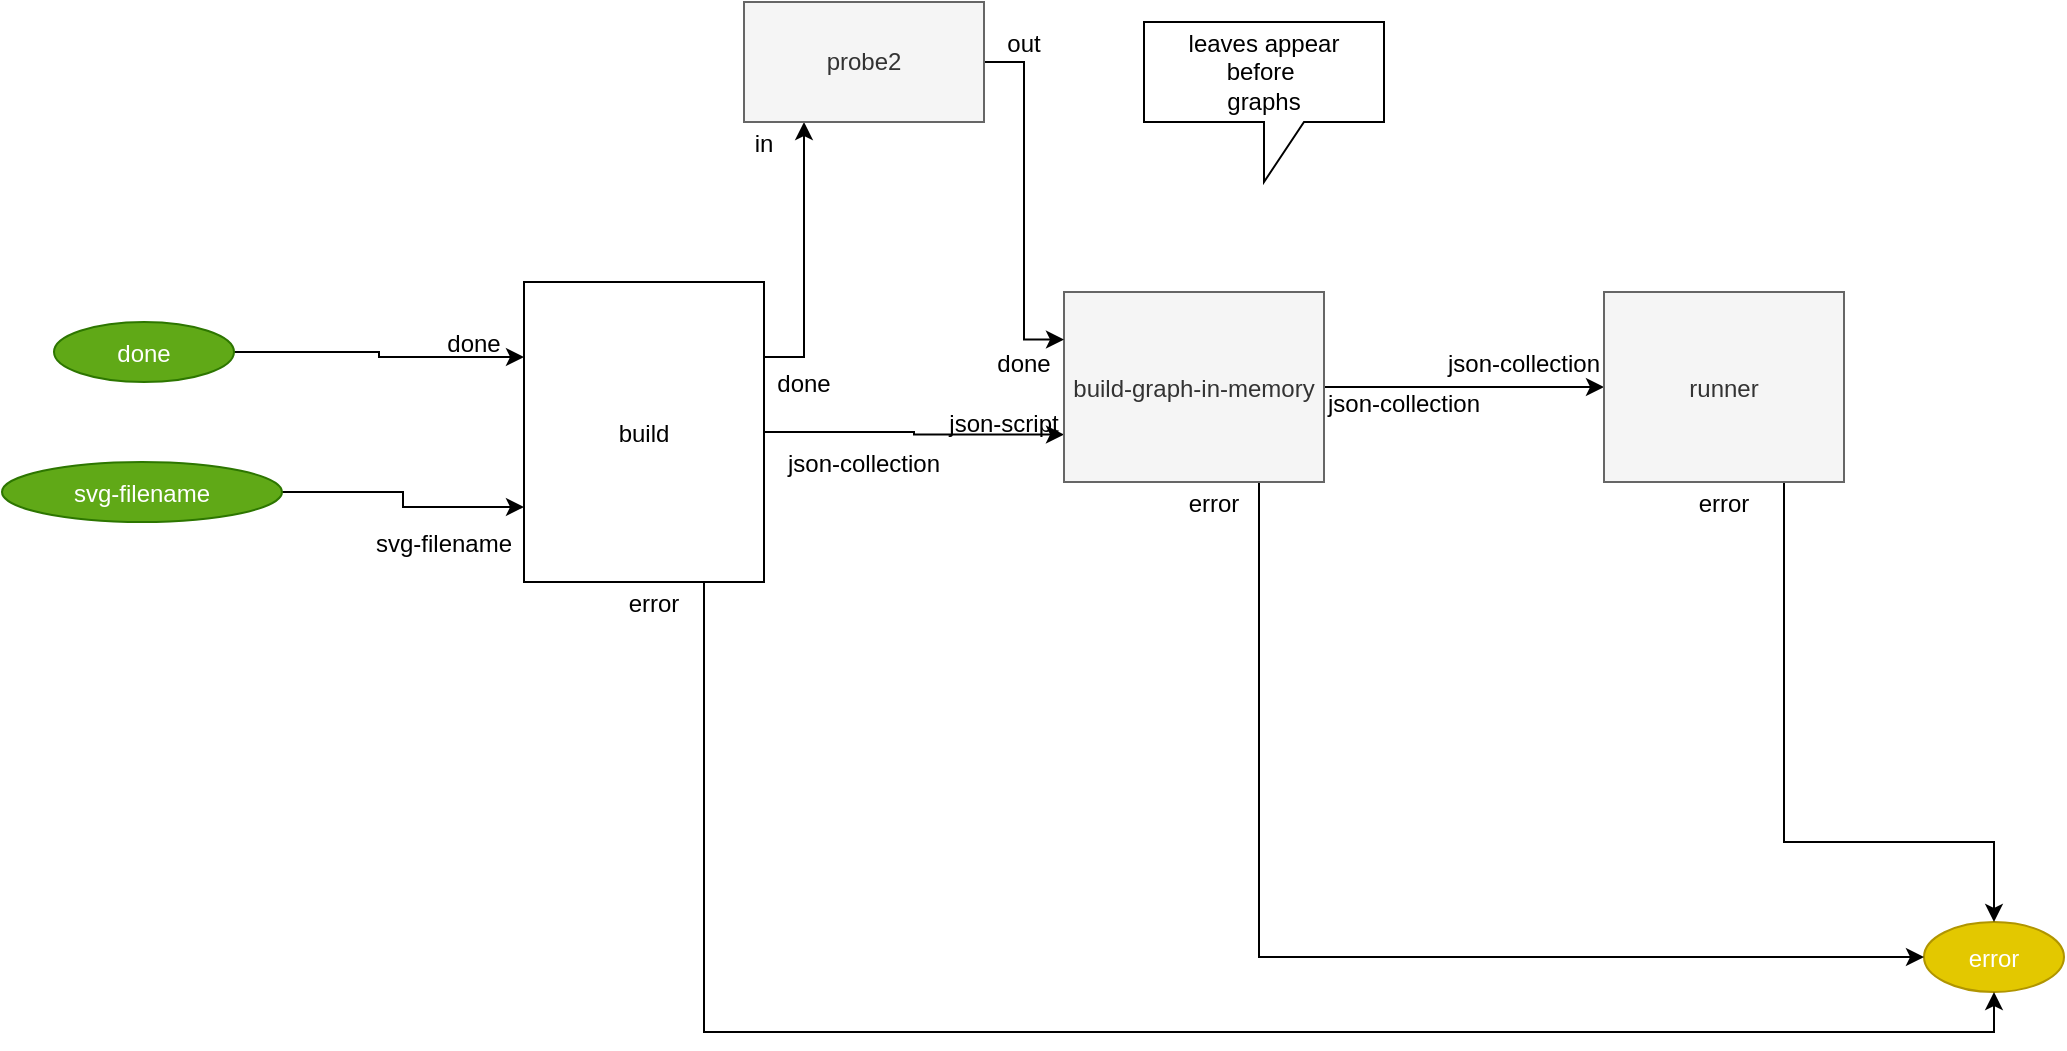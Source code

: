 <mxfile version="12.4.2" type="device" pages="6"><diagram id="oTpoj0ZA3vVCdiUI8W-d" name="0. build-load-and-run"><mxGraphModel dx="2206" dy="1601" grid="1" gridSize="10" guides="1" tooltips="1" connect="1" arrows="1" fold="1" page="1" pageScale="1" pageWidth="1100" pageHeight="850" math="0" shadow="0"><root><mxCell id="eNqYF_zLAk8vtPIE1v3w-0"/><mxCell id="eNqYF_zLAk8vtPIE1v3w-1" parent="eNqYF_zLAk8vtPIE1v3w-0"/><mxCell id="VFOVgfngWdEHEMPlZVRT-2" value="" style="edgeStyle=orthogonalEdgeStyle;rounded=0;orthogonalLoop=1;jettySize=auto;exitX=1;exitY=0.5;exitDx=0;exitDy=0;entryX=0;entryY=0.75;entryDx=0;entryDy=0;" parent="eNqYF_zLAk8vtPIE1v3w-1" source="n7ohq72Cuq0VcpPlJ5Xz-2" target="n7ohq72Cuq0VcpPlJ5Xz-31" edge="1"><mxGeometry relative="1" as="geometry"/></mxCell><mxCell id="n7ohq72Cuq0VcpPlJ5Xz-2" value="svg-filename" style="ellipse;fillColor=#60a917;strokeColor=#2D7600;fontColor=#ffffff;" parent="eNqYF_zLAk8vtPIE1v3w-1" vertex="1"><mxGeometry x="-1051" y="-570" width="140" height="30" as="geometry"/></mxCell><mxCell id="n7ohq72Cuq0VcpPlJ5Xz-3" value="error" style="ellipse;fillColor=#e3c800;strokeColor=#B09500;fontColor=#ffffff;" parent="eNqYF_zLAk8vtPIE1v3w-1" vertex="1"><mxGeometry x="-90" y="-340" width="70" height="35" as="geometry"/></mxCell><mxCell id="VFOVgfngWdEHEMPlZVRT-0" value="" style="edgeStyle=orthogonalEdgeStyle;rounded=0;orthogonalLoop=1;jettySize=auto;exitX=1;exitY=0.5;exitDx=0;exitDy=0;entryX=0;entryY=0.25;entryDx=0;entryDy=0;" parent="eNqYF_zLAk8vtPIE1v3w-1" source="n7ohq72Cuq0VcpPlJ5Xz-25" target="n7ohq72Cuq0VcpPlJ5Xz-31" edge="1"><mxGeometry relative="1" as="geometry"/></mxCell><mxCell id="n7ohq72Cuq0VcpPlJ5Xz-25" value="done" style="ellipse;fillColor=#60a917;strokeColor=#2D7600;fontColor=#ffffff;" parent="eNqYF_zLAk8vtPIE1v3w-1" vertex="1"><mxGeometry x="-1025" y="-640" width="90" height="30" as="geometry"/></mxCell><mxCell id="VFOVgfngWdEHEMPlZVRT-4" value="" style="edgeStyle=orthogonalEdgeStyle;rounded=0;orthogonalLoop=1;jettySize=auto;exitX=0.75;exitY=1;exitDx=0;exitDy=0;entryX=0.5;entryY=1;entryDx=0;entryDy=0;" parent="eNqYF_zLAk8vtPIE1v3w-1" source="n7ohq72Cuq0VcpPlJ5Xz-31" target="n7ohq72Cuq0VcpPlJ5Xz-3" edge="1"><mxGeometry relative="1" as="geometry"/></mxCell><mxCell id="VFOVgfngWdEHEMPlZVRT-15" value="" style="edgeStyle=orthogonalEdgeStyle;rounded=0;orthogonalLoop=1;jettySize=auto;exitX=1;exitY=0.5;exitDx=0;exitDy=0;entryX=0;entryY=0.75;entryDx=0;entryDy=0;" parent="eNqYF_zLAk8vtPIE1v3w-1" source="n7ohq72Cuq0VcpPlJ5Xz-31" target="n7ohq72Cuq0VcpPlJ5Xz-40" edge="1"><mxGeometry relative="1" as="geometry"/></mxCell><mxCell id="7nqWQNZxgJQfXZdnpPTR-2" style="edgeStyle=orthogonalEdgeStyle;rounded=0;orthogonalLoop=1;jettySize=auto;html=1;exitX=1;exitY=0.25;exitDx=0;exitDy=0;entryX=0.25;entryY=1;entryDx=0;entryDy=0;" parent="eNqYF_zLAk8vtPIE1v3w-1" source="n7ohq72Cuq0VcpPlJ5Xz-31" target="7nqWQNZxgJQfXZdnpPTR-0" edge="1"><mxGeometry relative="1" as="geometry"/></mxCell><mxCell id="n7ohq72Cuq0VcpPlJ5Xz-31" value="build" style="rounded=0;" parent="eNqYF_zLAk8vtPIE1v3w-1" vertex="1"><mxGeometry x="-790" y="-660" width="120" height="150" as="geometry"/></mxCell><mxCell id="VFOVgfngWdEHEMPlZVRT-7" value="" style="edgeStyle=orthogonalEdgeStyle;rounded=0;orthogonalLoop=1;jettySize=auto;exitX=0.75;exitY=1;exitDx=0;exitDy=0;entryX=0;entryY=0.5;entryDx=0;entryDy=0;" parent="eNqYF_zLAk8vtPIE1v3w-1" source="n7ohq72Cuq0VcpPlJ5Xz-40" target="n7ohq72Cuq0VcpPlJ5Xz-3" edge="1"><mxGeometry relative="1" as="geometry"/></mxCell><mxCell id="VFOVgfngWdEHEMPlZVRT-12" value="" style="edgeStyle=orthogonalEdgeStyle;rounded=0;orthogonalLoop=1;jettySize=auto;exitX=1;exitY=0.5;exitDx=0;exitDy=0;entryX=0;entryY=0.5;entryDx=0;entryDy=0;" parent="eNqYF_zLAk8vtPIE1v3w-1" source="n7ohq72Cuq0VcpPlJ5Xz-40" target="n7ohq72Cuq0VcpPlJ5Xz-41" edge="1"><mxGeometry relative="1" as="geometry"/></mxCell><mxCell id="n7ohq72Cuq0VcpPlJ5Xz-40" value="build-graph-in-memory" style="rounded=0;fillColor=#f5f5f5;strokeColor=#666666;fontColor=#333333;" parent="eNqYF_zLAk8vtPIE1v3w-1" vertex="1"><mxGeometry x="-520" y="-655" width="130" height="95" as="geometry"/></mxCell><mxCell id="VFOVgfngWdEHEMPlZVRT-9" value="" style="edgeStyle=orthogonalEdgeStyle;rounded=0;orthogonalLoop=1;jettySize=auto;exitX=0.75;exitY=1;exitDx=0;exitDy=0;entryX=0.5;entryY=0;entryDx=0;entryDy=0;" parent="eNqYF_zLAk8vtPIE1v3w-1" source="n7ohq72Cuq0VcpPlJ5Xz-41" target="n7ohq72Cuq0VcpPlJ5Xz-3" edge="1"><mxGeometry relative="1" as="geometry"><Array as="points"><mxPoint x="-160" y="-380"/><mxPoint x="-55" y="-380"/></Array></mxGeometry></mxCell><mxCell id="n7ohq72Cuq0VcpPlJ5Xz-41" value="runner" style="rounded=0;fillColor=#f5f5f5;strokeColor=#666666;fontColor=#333333;" parent="eNqYF_zLAk8vtPIE1v3w-1" vertex="1"><mxGeometry x="-250" y="-655" width="120" height="95" as="geometry"/></mxCell><mxCell id="VFOVgfngWdEHEMPlZVRT-1" value="done" style="text;strokeColor=none;fillColor=none;align=center;verticalAlign=middle;rounded=0;" parent="eNqYF_zLAk8vtPIE1v3w-1" vertex="1"><mxGeometry x="-840" y="-640" width="50" height="20" as="geometry"/></mxCell><mxCell id="VFOVgfngWdEHEMPlZVRT-3" value="svg-filename" style="text;strokeColor=none;fillColor=none;align=center;verticalAlign=middle;rounded=0;" parent="eNqYF_zLAk8vtPIE1v3w-1" vertex="1"><mxGeometry x="-870" y="-540" width="80" height="20" as="geometry"/></mxCell><mxCell id="VFOVgfngWdEHEMPlZVRT-5" value="error" style="text;strokeColor=none;fillColor=none;align=center;verticalAlign=middle;rounded=0;" parent="eNqYF_zLAk8vtPIE1v3w-1" vertex="1"><mxGeometry x="-750" y="-510" width="50" height="20" as="geometry"/></mxCell><mxCell id="VFOVgfngWdEHEMPlZVRT-10" value="error" style="text;strokeColor=none;fillColor=none;align=center;verticalAlign=middle;rounded=0;" parent="eNqYF_zLAk8vtPIE1v3w-1" vertex="1"><mxGeometry x="-470" y="-560" width="50" height="20" as="geometry"/></mxCell><mxCell id="VFOVgfngWdEHEMPlZVRT-11" value="error" style="text;strokeColor=none;fillColor=none;align=center;verticalAlign=middle;rounded=0;" parent="eNqYF_zLAk8vtPIE1v3w-1" vertex="1"><mxGeometry x="-215" y="-560" width="50" height="20" as="geometry"/></mxCell><mxCell id="VFOVgfngWdEHEMPlZVRT-13" value="json-collection" style="text;strokeColor=none;fillColor=none;align=center;verticalAlign=middle;rounded=0;" parent="eNqYF_zLAk8vtPIE1v3w-1" vertex="1"><mxGeometry x="-390" y="-610" width="80" height="20" as="geometry"/></mxCell><mxCell id="VFOVgfngWdEHEMPlZVRT-16" value="json-script" style="text;strokeColor=none;fillColor=none;align=center;verticalAlign=middle;rounded=0;" parent="eNqYF_zLAk8vtPIE1v3w-1" vertex="1"><mxGeometry x="-580" y="-600" width="60" height="20" as="geometry"/></mxCell><mxCell id="VFOVgfngWdEHEMPlZVRT-17" value="json-collection" style="text;strokeColor=none;fillColor=none;align=center;verticalAlign=middle;rounded=0;" parent="eNqYF_zLAk8vtPIE1v3w-1" vertex="1"><mxGeometry x="-660" y="-580" width="80" height="20" as="geometry"/></mxCell><mxCell id="qCjLljMgKDNfpaZ93l10-0" value="leaves appear &lt;br&gt;before&amp;nbsp;&lt;br&gt;graphs" style="shape=callout;whiteSpace=wrap;html=1;perimeter=calloutPerimeter;" parent="eNqYF_zLAk8vtPIE1v3w-1" vertex="1"><mxGeometry x="-480" y="-790" width="120" height="80" as="geometry"/></mxCell><mxCell id="01F-sRtJ1-StZImMy812-1" value="done" style="text;strokeColor=none;fillColor=none;align=center;verticalAlign=middle;rounded=0;" parent="eNqYF_zLAk8vtPIE1v3w-1" vertex="1"><mxGeometry x="-560" y="-630" width="40" height="20" as="geometry"/></mxCell><mxCell id="GOliwi6gdKI8qPEkBoOC-2" value="done" style="text;strokeColor=none;fillColor=none;align=center;verticalAlign=middle;rounded=0;" parent="eNqYF_zLAk8vtPIE1v3w-1" vertex="1"><mxGeometry x="-670" y="-620" width="40" height="20" as="geometry"/></mxCell><mxCell id="7nqWQNZxgJQfXZdnpPTR-3" style="edgeStyle=orthogonalEdgeStyle;rounded=0;orthogonalLoop=1;jettySize=auto;html=1;exitX=1;exitY=0.5;exitDx=0;exitDy=0;entryX=0;entryY=0.25;entryDx=0;entryDy=0;" parent="eNqYF_zLAk8vtPIE1v3w-1" source="7nqWQNZxgJQfXZdnpPTR-0" target="n7ohq72Cuq0VcpPlJ5Xz-40" edge="1"><mxGeometry relative="1" as="geometry"/></mxCell><mxCell id="7nqWQNZxgJQfXZdnpPTR-0" value="probe2" style="rounded=0;whiteSpace=wrap;html=1;fillColor=#f5f5f5;strokeColor=#666666;fontColor=#333333;" parent="eNqYF_zLAk8vtPIE1v3w-1" vertex="1"><mxGeometry x="-680" y="-800" width="120" height="60" as="geometry"/></mxCell><mxCell id="7nqWQNZxgJQfXZdnpPTR-7" value="in" style="text;strokeColor=none;fillColor=none;align=center;verticalAlign=middle;rounded=0;" parent="eNqYF_zLAk8vtPIE1v3w-1" vertex="1"><mxGeometry x="-690" y="-740" width="40" height="20" as="geometry"/></mxCell><mxCell id="7nqWQNZxgJQfXZdnpPTR-8" value="out" style="text;strokeColor=none;fillColor=none;align=center;verticalAlign=middle;rounded=0;" parent="eNqYF_zLAk8vtPIE1v3w-1" vertex="1"><mxGeometry x="-560" y="-790" width="40" height="20" as="geometry"/></mxCell><mxCell id="3ohIvlryadi-KLh1Ae9I-0" value="json-collection" style="text;strokeColor=none;fillColor=none;align=center;verticalAlign=middle;rounded=0;" vertex="1" parent="eNqYF_zLAk8vtPIE1v3w-1"><mxGeometry x="-330" y="-630" width="80" height="20" as="geometry"/></mxCell></root></mxGraphModel></diagram><diagram id="z9UEwtOjoydKh5m4m3Oj" name="1. build"><mxGraphModel dx="3306" dy="1601" grid="1" gridSize="10" guides="1" tooltips="1" connect="1" arrows="1" fold="1" page="1" pageScale="1" pageWidth="1100" pageHeight="850" math="0" shadow="0"><root><mxCell id="kqRrUtMaH-q-N3g8gRtr-0"/><mxCell id="kqRrUtMaH-q-N3g8gRtr-1" parent="kqRrUtMaH-q-N3g8gRtr-0"/><mxCell id="RMSSZl4QIiFRP_T1rX3b-1" style="edgeStyle=orthogonalEdgeStyle;rounded=0;orthogonalLoop=1;jettySize=auto;html=1;exitX=0.75;exitY=1;exitDx=0;exitDy=0;entryX=0;entryY=0.5;entryDx=0;entryDy=0;" parent="kqRrUtMaH-q-N3g8gRtr-1" source="BcBZtkxQGDUdQAMQbwrJ-29" target="BcBZtkxQGDUdQAMQbwrJ-13" edge="1"><mxGeometry relative="1" as="geometry"/></mxCell><mxCell id="RMSSZl4QIiFRP_T1rX3b-16" style="edgeStyle=orthogonalEdgeStyle;rounded=0;orthogonalLoop=1;jettySize=auto;html=1;exitX=1;exitY=0.75;exitDx=0;exitDy=0;entryX=-0.005;entryY=0.842;entryDx=0;entryDy=0;entryPerimeter=0;" parent="kqRrUtMaH-q-N3g8gRtr-1" source="BcBZtkxQGDUdQAMQbwrJ-29" target="BcBZtkxQGDUdQAMQbwrJ-64" edge="1"><mxGeometry relative="1" as="geometry"/></mxCell><mxCell id="RMSSZl4QIiFRP_T1rX3b-21" style="edgeStyle=orthogonalEdgeStyle;rounded=0;orthogonalLoop=1;jettySize=auto;html=1;exitX=1;exitY=0.5;exitDx=0;exitDy=0;" parent="kqRrUtMaH-q-N3g8gRtr-1" source="BcBZtkxQGDUdQAMQbwrJ-29" target="BcBZtkxQGDUdQAMQbwrJ-64" edge="1"><mxGeometry relative="1" as="geometry"><Array as="points"><mxPoint x="-540" y="-460"/><mxPoint x="-540" y="-490"/><mxPoint x="-460" y="-490"/><mxPoint x="-460" y="-530"/></Array></mxGeometry></mxCell><mxCell id="RMSSZl4QIiFRP_T1rX3b-27" style="edgeStyle=orthogonalEdgeStyle;rounded=0;orthogonalLoop=1;jettySize=auto;html=1;exitX=1;exitY=0.25;exitDx=0;exitDy=0;entryX=0;entryY=0.25;entryDx=0;entryDy=0;" parent="kqRrUtMaH-q-N3g8gRtr-1" source="BcBZtkxQGDUdQAMQbwrJ-29" target="BcBZtkxQGDUdQAMQbwrJ-64" edge="1"><mxGeometry relative="1" as="geometry"/></mxCell><mxCell id="BcBZtkxQGDUdQAMQbwrJ-29" value="build-recursive" style="rounded=0;strokeColor=#000000;align=center;" parent="kqRrUtMaH-q-N3g8gRtr-1" vertex="1"><mxGeometry x="-760" y="-590" width="200" height="260" as="geometry"/></mxCell><mxCell id="RMSSZl4QIiFRP_T1rX3b-7" style="edgeStyle=orthogonalEdgeStyle;rounded=0;orthogonalLoop=1;jettySize=auto;html=1;exitX=1;exitY=0.5;exitDx=0;exitDy=0;entryX=0;entryY=0.5;entryDx=0;entryDy=0;" parent="kqRrUtMaH-q-N3g8gRtr-1" source="BcBZtkxQGDUdQAMQbwrJ-11" target="BcBZtkxQGDUdQAMQbwrJ-29" edge="1"><mxGeometry relative="1" as="geometry"/></mxCell><mxCell id="BcBZtkxQGDUdQAMQbwrJ-11" value="svg-filename" style="ellipse;fillColor=#60a917;strokeColor=#2D7600;fontColor=#ffffff;" parent="kqRrUtMaH-q-N3g8gRtr-1" vertex="1"><mxGeometry x="-1070" y="-475" width="140" height="30" as="geometry"/></mxCell><mxCell id="BcBZtkxQGDUdQAMQbwrJ-13" value="error" style="ellipse;fillColor=#e3c800;strokeColor=#B09500;fontColor=#ffffff;" parent="kqRrUtMaH-q-N3g8gRtr-1" vertex="1"><mxGeometry x="-90" y="-300" width="70" height="35" as="geometry"/></mxCell><mxCell id="RMSSZl4QIiFRP_T1rX3b-5" style="edgeStyle=orthogonalEdgeStyle;rounded=0;orthogonalLoop=1;jettySize=auto;html=1;exitX=0.75;exitY=1;exitDx=0;exitDy=0;entryX=0;entryY=0.5;entryDx=0;entryDy=0;" parent="kqRrUtMaH-q-N3g8gRtr-1" source="BcBZtkxQGDUdQAMQbwrJ-64" target="BcBZtkxQGDUdQAMQbwrJ-13" edge="1"><mxGeometry relative="1" as="geometry"/></mxCell><mxCell id="RMSSZl4QIiFRP_T1rX3b-13" style="edgeStyle=orthogonalEdgeStyle;rounded=0;orthogonalLoop=1;jettySize=auto;html=1;exitX=1;exitY=0.25;exitDx=0;exitDy=0;" parent="kqRrUtMaH-q-N3g8gRtr-1" source="BcBZtkxQGDUdQAMQbwrJ-64" target="OwxBJ85tROAJmrhp7ixr-4" edge="1"><mxGeometry relative="1" as="geometry"/></mxCell><mxCell id="11Bl9jOG6DzDNtPJMZ19-1" style="edgeStyle=orthogonalEdgeStyle;rounded=0;orthogonalLoop=1;jettySize=auto;html=1;exitX=1;exitY=0.5;exitDx=0;exitDy=0;entryX=0;entryY=0.5;entryDx=0;entryDy=0;" parent="kqRrUtMaH-q-N3g8gRtr-1" source="BcBZtkxQGDUdQAMQbwrJ-64" target="11Bl9jOG6DzDNtPJMZ19-0" edge="1"><mxGeometry relative="1" as="geometry"/></mxCell><mxCell id="BcBZtkxQGDUdQAMQbwrJ-64" value="build-collector" style="rounded=0;strokeColor=#666666;align=center;fillColor=#f5f5f5;fontColor=#333333;" parent="kqRrUtMaH-q-N3g8gRtr-1" vertex="1"><mxGeometry x="-400" y="-660" width="190" height="260" as="geometry"/></mxCell><mxCell id="RMSSZl4QIiFRP_T1rX3b-11" style="edgeStyle=orthogonalEdgeStyle;rounded=0;orthogonalLoop=1;jettySize=auto;html=1;exitX=1;exitY=0.5;exitDx=0;exitDy=0;entryX=0.25;entryY=0;entryDx=0;entryDy=0;" parent="kqRrUtMaH-q-N3g8gRtr-1" source="OwxBJ85tROAJmrhp7ixr-1" target="BcBZtkxQGDUdQAMQbwrJ-64" edge="1"><mxGeometry relative="1" as="geometry"/></mxCell><mxCell id="OwxBJ85tROAJmrhp7ixr-1" value="done" style="ellipse;fillColor=#60a917;strokeColor=#2D7600;fontColor=#ffffff;" parent="kqRrUtMaH-q-N3g8gRtr-1" vertex="1"><mxGeometry x="-1050" y="-760" width="90" height="30" as="geometry"/></mxCell><mxCell id="OwxBJ85tROAJmrhp7ixr-4" value="json-collection" style="ellipse;fillColor=#e3c800;strokeColor=#B09500;fontColor=#ffffff;" parent="kqRrUtMaH-q-N3g8gRtr-1" vertex="1"><mxGeometry x="-100" y="-610" width="90" height="30" as="geometry"/></mxCell><mxCell id="RMSSZl4QIiFRP_T1rX3b-0" value=":name and :graph come in pairs (either :name then :graph or :graph then :name)" style="shape=callout;perimeter=calloutPerimeter;" parent="kqRrUtMaH-q-N3g8gRtr-1" vertex="1"><mxGeometry x="-1050" y="-170" width="240" height="120" as="geometry"/></mxCell><mxCell id="RMSSZl4QIiFRP_T1rX3b-3" value="error" style="text;strokeColor=none;fillColor=none;align=center;verticalAlign=middle;rounded=0;" parent="kqRrUtMaH-q-N3g8gRtr-1" vertex="1"><mxGeometry x="-650" y="-330" width="40" height="20" as="geometry"/></mxCell><mxCell id="RMSSZl4QIiFRP_T1rX3b-6" value="error" style="text;strokeColor=none;fillColor=none;align=center;verticalAlign=middle;rounded=0;" parent="kqRrUtMaH-q-N3g8gRtr-1" vertex="1"><mxGeometry x="-300" y="-400" width="40" height="20" as="geometry"/></mxCell><mxCell id="RMSSZl4QIiFRP_T1rX3b-8" value="svg-filename" style="text;strokeColor=none;fillColor=none;align=center;verticalAlign=middle;rounded=0;" parent="kqRrUtMaH-q-N3g8gRtr-1" vertex="1"><mxGeometry x="-850" y="-455" width="80" height="20" as="geometry"/></mxCell><mxCell id="RMSSZl4QIiFRP_T1rX3b-12" value="done" style="text;strokeColor=none;fillColor=none;align=center;verticalAlign=middle;rounded=0;" parent="kqRrUtMaH-q-N3g8gRtr-1" vertex="1"><mxGeometry x="-350" y="-690" width="40" height="20" as="geometry"/></mxCell><mxCell id="RMSSZl4QIiFRP_T1rX3b-14" value="final-code" style="text;strokeColor=none;fillColor=none;align=center;verticalAlign=middle;rounded=0;" parent="kqRrUtMaH-q-N3g8gRtr-1" vertex="1"><mxGeometry x="-210" y="-590" width="60" height="20" as="geometry"/></mxCell><mxCell id="RMSSZl4QIiFRP_T1rX3b-17" value="descriptor" style="text;strokeColor=none;fillColor=none;align=center;verticalAlign=middle;rounded=0;" parent="kqRrUtMaH-q-N3g8gRtr-1" vertex="1"><mxGeometry x="-480" y="-465" width="70" height="20" as="geometry"/></mxCell><mxCell id="RMSSZl4QIiFRP_T1rX3b-20" value="code-part-descriptor" style="text;strokeColor=none;fillColor=none;align=center;verticalAlign=middle;rounded=0;" parent="kqRrUtMaH-q-N3g8gRtr-1" vertex="1"><mxGeometry x="-550" y="-390" width="90" height="20" as="geometry"/></mxCell><mxCell id="RMSSZl4QIiFRP_T1rX3b-22" value="name" style="text;strokeColor=none;fillColor=none;align=center;verticalAlign=middle;rounded=0;" parent="kqRrUtMaH-q-N3g8gRtr-1" vertex="1"><mxGeometry x="-450" y="-525" width="50" height="20" as="geometry"/></mxCell><mxCell id="RMSSZl4QIiFRP_T1rX3b-25" value="name" style="text;strokeColor=none;fillColor=none;align=center;verticalAlign=middle;rounded=0;" parent="kqRrUtMaH-q-N3g8gRtr-1" vertex="1"><mxGeometry x="-560" y="-455" width="50" height="20" as="geometry"/></mxCell><mxCell id="RMSSZl4QIiFRP_T1rX3b-28" value="graph" style="text;strokeColor=none;fillColor=none;align=center;verticalAlign=middle;rounded=0;" parent="kqRrUtMaH-q-N3g8gRtr-1" vertex="1"><mxGeometry x="-560" y="-550" width="50" height="20" as="geometry"/></mxCell><mxCell id="RMSSZl4QIiFRP_T1rX3b-29" value="graph" style="text;strokeColor=none;fillColor=none;align=center;verticalAlign=middle;rounded=0;" parent="kqRrUtMaH-q-N3g8gRtr-1" vertex="1"><mxGeometry x="-450" y="-620" width="50" height="20" as="geometry"/></mxCell><mxCell id="8pEESF36XYU9oS1rRDiv-0" value="leaves appear &#10;before &#10;graphs" style="shape=callout;perimeter=calloutPerimeter;" parent="kqRrUtMaH-q-N3g8gRtr-1" vertex="1"><mxGeometry x="-190" y="-720" width="120" height="80" as="geometry"/></mxCell><mxCell id="11Bl9jOG6DzDNtPJMZ19-0" value="done" style="ellipse;fillColor=#e3c800;strokeColor=#B09500;fontColor=#ffffff;" parent="kqRrUtMaH-q-N3g8gRtr-1" vertex="1"><mxGeometry x="-100" y="-545" width="90" height="30" as="geometry"/></mxCell><mxCell id="11Bl9jOG6DzDNtPJMZ19-2" value="done" style="text;strokeColor=none;fillColor=none;align=center;verticalAlign=middle;rounded=0;" parent="kqRrUtMaH-q-N3g8gRtr-1" vertex="1"><mxGeometry x="-210" y="-525" width="40" height="20" as="geometry"/></mxCell></root></mxGraphModel></diagram><diagram id="kTaohMnw-kOpqh6rDy7y" name="2. build-recursive"><mxGraphModel dx="5506" dy="1601" grid="1" gridSize="10" guides="1" tooltips="1" connect="1" arrows="1" fold="1" page="1" pageScale="1" pageWidth="1100" pageHeight="850" math="0" shadow="0"><root><mxCell id="Mn-rGtJxIU_AGrY4zjHz-0"/><mxCell id="Mn-rGtJxIU_AGrY4zjHz-1" parent="Mn-rGtJxIU_AGrY4zjHz-0"/><mxCell id="BUBtrWMs7k5Z-WZeD0c7-0" style="edgeStyle=orthogonalEdgeStyle;rounded=0;orthogonalLoop=1;jettySize=auto;html=1;exitX=0.75;exitY=1;exitDx=0;exitDy=0;entryX=0;entryY=0.5;entryDx=0;entryDy=0;" parent="Mn-rGtJxIU_AGrY4zjHz-1" source="Mn-rGtJxIU_AGrY4zjHz-28" target="Mn-rGtJxIU_AGrY4zjHz-41" edge="1"><mxGeometry relative="1" as="geometry"><Array as="points"><mxPoint x="-1737" y="-380"/><mxPoint x="-1550" y="-380"/><mxPoint x="-1550" y="-402"/></Array></mxGeometry></mxCell><mxCell id="BUBtrWMs7k5Z-WZeD0c7-3" style="edgeStyle=orthogonalEdgeStyle;rounded=0;orthogonalLoop=1;jettySize=auto;html=1;exitX=0.25;exitY=1;exitDx=0;exitDy=0;" parent="Mn-rGtJxIU_AGrY4zjHz-1" source="Mn-rGtJxIU_AGrY4zjHz-28" edge="1"><mxGeometry relative="1" as="geometry"><mxPoint x="-1812.167" y="-330" as="targetPoint"/></mxGeometry></mxCell><mxCell id="BUBtrWMs7k5Z-WZeD0c7-5" style="edgeStyle=orthogonalEdgeStyle;rounded=0;orthogonalLoop=1;jettySize=auto;html=1;exitX=1;exitY=0.75;exitDx=0;exitDy=0;entryX=0;entryY=0.5;entryDx=0;entryDy=0;" parent="Mn-rGtJxIU_AGrY4zjHz-1" source="Mn-rGtJxIU_AGrY4zjHz-28" target="urGvx_gl_NQC9r-l1ao_-0" edge="1"><mxGeometry relative="1" as="geometry"><Array as="points"><mxPoint x="-1620" y="-498"/><mxPoint x="-1620" y="-450"/><mxPoint x="-1230" y="-450"/><mxPoint x="-1230" y="-615"/></Array><mxPoint x="-1210" y="-715" as="targetPoint"/></mxGeometry></mxCell><mxCell id="TG4c1QrayAENBI1_w7uy-4" style="edgeStyle=orthogonalEdgeStyle;rounded=0;orthogonalLoop=1;jettySize=auto;html=1;exitX=1;exitY=0.25;exitDx=0;exitDy=0;entryX=0.25;entryY=0;entryDx=0;entryDy=0;" parent="Mn-rGtJxIU_AGrY4zjHz-1" source="Mn-rGtJxIU_AGrY4zjHz-28" target="urGvx_gl_NQC9r-l1ao_-0" edge="1"><mxGeometry relative="1" as="geometry"><Array as="points"><mxPoint x="-1700" y="-693"/><mxPoint x="-1620" y="-693"/><mxPoint x="-1620" y="-760"/><mxPoint x="-995" y="-760"/></Array></mxGeometry></mxCell><mxCell id="TG4c1QrayAENBI1_w7uy-7" style="edgeStyle=orthogonalEdgeStyle;rounded=0;orthogonalLoop=1;jettySize=auto;html=1;exitX=1;exitY=0.5;exitDx=0;exitDy=0;entryX=0;entryY=0.5;entryDx=0;entryDy=0;" parent="Mn-rGtJxIU_AGrY4zjHz-1" source="Mn-rGtJxIU_AGrY4zjHz-28" target="8ovc3pZmKEfpPHnxkZyK-2" edge="1"><mxGeometry relative="1" as="geometry"><mxPoint x="-1610" y="-595" as="targetPoint"/></mxGeometry></mxCell><mxCell id="Mn-rGtJxIU_AGrY4zjHz-28" value="compile-single-diagram" style="rounded=0;strokeColor=#000000;align=center;" parent="Mn-rGtJxIU_AGrY4zjHz-1" vertex="1"><mxGeometry x="-1850" y="-790" width="150" height="390" as="geometry"/></mxCell><mxCell id="8ovc3pZmKEfpPHnxkZyK-17" style="edgeStyle=orthogonalEdgeStyle;rounded=0;orthogonalLoop=1;jettySize=auto;html=1;exitX=1;exitY=0.5;exitDx=0;exitDy=0;entryX=0;entryY=0.25;entryDx=0;entryDy=0;" edge="1" parent="Mn-rGtJxIU_AGrY4zjHz-1" source="Mn-rGtJxIU_AGrY4zjHz-29" target="Mn-rGtJxIU_AGrY4zjHz-28"><mxGeometry relative="1" as="geometry"><Array as="points"><mxPoint x="-1950" y="-665"/><mxPoint x="-1950" y="-692"/></Array></mxGeometry></mxCell><mxCell id="Mn-rGtJxIU_AGrY4zjHz-29" value="svg-filename" style="ellipse;fillColor=#60a917;strokeColor=#2D7600;fontColor=#ffffff;" parent="Mn-rGtJxIU_AGrY4zjHz-1" vertex="1"><mxGeometry x="-2130" y="-680" width="140" height="30" as="geometry"/></mxCell><mxCell id="Mn-rGtJxIU_AGrY4zjHz-41" value="error" style="ellipse;fillColor=#e3c800;strokeColor=#B09500;fontColor=#ffffff;" parent="Mn-rGtJxIU_AGrY4zjHz-1" vertex="1"><mxGeometry x="-740" y="-420" width="70" height="35" as="geometry"/></mxCell><mxCell id="1WIbEod5XKTAdlQZYnNR-7" value="graph" style="ellipse;fillColor=#e3c800;strokeColor=#B09500;fontColor=#ffffff;" parent="Mn-rGtJxIU_AGrY4zjHz-1" vertex="1"><mxGeometry x="-750" y="-630" width="90" height="30" as="geometry"/></mxCell><mxCell id="1WIbEod5XKTAdlQZYnNR-8" value="name" style="ellipse;fillColor=#e3c800;strokeColor=#B09500;fontColor=#ffffff;" parent="Mn-rGtJxIU_AGrY4zjHz-1" vertex="1"><mxGeometry x="-750" y="-670" width="90" height="30" as="geometry"/></mxCell><mxCell id="BUBtrWMs7k5Z-WZeD0c7-11" style="edgeStyle=orthogonalEdgeStyle;rounded=0;orthogonalLoop=1;jettySize=auto;html=1;exitX=0.75;exitY=1;exitDx=0;exitDy=0;entryX=0;entryY=0.5;entryDx=0;entryDy=0;" parent="Mn-rGtJxIU_AGrY4zjHz-1" source="ww4mffYR2kwE5zpnx_MJ-8" target="Mn-rGtJxIU_AGrY4zjHz-41" edge="1"><mxGeometry relative="1" as="geometry"><Array as="points"><mxPoint x="-1390" y="-495"/><mxPoint x="-1390" y="-402"/></Array></mxGeometry></mxCell><mxCell id="8ovc3pZmKEfpPHnxkZyK-14" style="edgeStyle=orthogonalEdgeStyle;rounded=0;orthogonalLoop=1;jettySize=auto;html=1;exitX=1;exitY=0.5;exitDx=0;exitDy=0;entryX=0;entryY=0.75;entryDx=0;entryDy=0;" edge="1" parent="Mn-rGtJxIU_AGrY4zjHz-1" source="ww4mffYR2kwE5zpnx_MJ-8" target="urGvx_gl_NQC9r-l1ao_-0"><mxGeometry relative="1" as="geometry"><mxPoint x="-1407" y="-320" as="targetPoint"/><Array as="points"><mxPoint x="-1120" y="-595"/><mxPoint x="-1120" y="-582"/></Array></mxGeometry></mxCell><mxCell id="ww4mffYR2kwE5zpnx_MJ-8" value="schematic-or-leaf" style="rounded=0;strokeColor=#666666;align=center;fillColor=#f5f5f5;fontColor=#333333;" parent="Mn-rGtJxIU_AGrY4zjHz-1" vertex="1"><mxGeometry x="-1490" y="-695" width="130" height="200" as="geometry"/></mxCell><mxCell id="ww4mffYR2kwE5zpnx_MJ-18" value=":child-descriptor" style="ellipse;fillColor=#e3c800;strokeColor=#B09500;fontColor=#ffffff;" parent="Mn-rGtJxIU_AGrY4zjHz-1" vertex="1"><mxGeometry x="-760" y="-580" width="110" height="30" as="geometry"/></mxCell><mxCell id="BUBtrWMs7k5Z-WZeD0c7-2" value="error" style="text;strokeColor=none;fillColor=none;align=center;verticalAlign=middle;rounded=0;" parent="Mn-rGtJxIU_AGrY4zjHz-1" vertex="1"><mxGeometry x="-1740" y="-400" width="40" height="20" as="geometry"/></mxCell><mxCell id="BUBtrWMs7k5Z-WZeD0c7-4" value="lisp-graph" style="text;strokeColor=none;fillColor=none;align=center;verticalAlign=middle;rounded=0;" parent="Mn-rGtJxIU_AGrY4zjHz-1" vertex="1"><mxGeometry x="-1890" y="-400" width="70" height="20" as="geometry"/></mxCell><mxCell id="BUBtrWMs7k5Z-WZeD0c7-6" value="graph" style="text;strokeColor=none;fillColor=none;align=center;verticalAlign=middle;rounded=0;" parent="Mn-rGtJxIU_AGrY4zjHz-1" vertex="1"><mxGeometry x="-1700" y="-515" width="50" height="20" as="geometry"/></mxCell><mxCell id="BUBtrWMs7k5Z-WZeD0c7-7" value="svg-filename" style="text;strokeColor=none;fillColor=none;align=center;verticalAlign=middle;rounded=0;" parent="Mn-rGtJxIU_AGrY4zjHz-1" vertex="1"><mxGeometry x="-1930" y="-690" width="80" height="20" as="geometry"/></mxCell><mxCell id="TG4c1QrayAENBI1_w7uy-14" style="edgeStyle=orthogonalEdgeStyle;rounded=0;orthogonalLoop=1;jettySize=auto;html=1;exitX=0.25;exitY=0;exitDx=0;exitDy=0;entryX=0;entryY=0.25;entryDx=0;entryDy=0;" parent="Mn-rGtJxIU_AGrY4zjHz-1" source="ww4mffYR2kwE5zpnx_MJ-8" edge="1" target="Mn-rGtJxIU_AGrY4zjHz-28"><mxGeometry relative="1" as="geometry"><mxPoint x="-2070" y="-780" as="targetPoint"/><Array as="points"><mxPoint x="-1457" y="-840"/><mxPoint x="-1920" y="-840"/><mxPoint x="-1920" y="-692"/></Array></mxGeometry></mxCell><mxCell id="BUBtrWMs7k5Z-WZeD0c7-9" value="schematic-filename" style="text;strokeColor=none;fillColor=none;align=center;verticalAlign=middle;rounded=0;" parent="Mn-rGtJxIU_AGrY4zjHz-1" vertex="1"><mxGeometry x="-1455" y="-715" width="105" height="20" as="geometry"/></mxCell><mxCell id="BUBtrWMs7k5Z-WZeD0c7-13" value="error" style="text;strokeColor=none;fillColor=none;align=center;verticalAlign=middle;rounded=0;" parent="Mn-rGtJxIU_AGrY4zjHz-1" vertex="1"><mxGeometry x="-1437.5" y="-490" width="40" height="20" as="geometry"/></mxCell><mxCell id="BUBtrWMs7k5Z-WZeD0c7-17" value="json-file-ref" style="text;strokeColor=none;fillColor=none;align=center;verticalAlign=middle;rounded=0;" parent="Mn-rGtJxIU_AGrY4zjHz-1" vertex="1"><mxGeometry x="-1700" y="-620" width="70" height="20" as="geometry"/></mxCell><mxCell id="BUBtrWMs7k5Z-WZeD0c7-26" value="name" style="text;strokeColor=none;fillColor=none;align=center;verticalAlign=middle;rounded=0;" parent="Mn-rGtJxIU_AGrY4zjHz-1" vertex="1"><mxGeometry x="-1700" y="-715" width="40" height="20" as="geometry"/></mxCell><mxCell id="WbBeHdl0E9F5VaUhdEnW-0" value="[{&quot;dir&quot;:&quot;build_process/&quot;,&quot;file&quot;:&quot;lispparts/schematic-or-leaf.lisp&quot;,&quot;kindName&quot;:&quot;schematic-or-leaf&quot;,&quot;ref&quot;:&quot;master&quot;,&quot;repo&quot;:&quot;https://github.com/bmfbp/bmfbp.git&quot;},{&quot;dir&quot;:&quot;build_process/&quot;,&quot;file&quot;:&quot;lispparts/get-manifest-file.lisp&quot;,&quot;kindName&quot;:&quot;probe&quot;,&quot;ref&quot;:&quot;master&quot;,&quot;repo&quot;:&quot;https://github.com/bmfbp/bmfbp.git&quot;},{&quot;dir&quot;:&quot;build_process/&quot;,&quot;file&quot;:&quot;lispparts/children-before-graph.lisp&quot;,&quot;kindName&quot;:&quot;children-before-graph&quot;,&quot;ref&quot;:&quot;master&quot;,&quot;repo&quot;:&quot;https://github.com/bmfbp/bmfbp.git&quot;},{&quot;dir&quot;:&quot;build_process/&quot;,&quot;file&quot;:&quot;lispparts/compile-single-diagram.svg&quot;,&quot;kindName&quot;:&quot;compile-single-diagram&quot;,&quot;ref&quot;:&quot;master&quot;,&quot;repo&quot;:&quot;https://github.com/bmfbp/bmfbp.git&quot;}]&#10;" style="rounded=1;" parent="Mn-rGtJxIU_AGrY4zjHz-1" vertex="1"><mxGeometry x="-2190" y="-260" width="910" height="130" as="geometry"/></mxCell><mxCell id="8ovc3pZmKEfpPHnxkZyK-0" value="manifest-as json-string" style="text;strokeColor=none;fillColor=none;align=center;verticalAlign=middle;rounded=0;" vertex="1" parent="Mn-rGtJxIU_AGrY4zjHz-1"><mxGeometry x="-1560" y="-570" width="70" height="20" as="geometry"/></mxCell><mxCell id="8ovc3pZmKEfpPHnxkZyK-3" style="edgeStyle=orthogonalEdgeStyle;rounded=0;orthogonalLoop=1;jettySize=auto;html=1;exitX=1;exitY=0.5;exitDx=0;exitDy=0;entryX=0;entryY=0.75;entryDx=0;entryDy=0;" edge="1" parent="Mn-rGtJxIU_AGrY4zjHz-1" source="8ovc3pZmKEfpPHnxkZyK-2" target="ww4mffYR2kwE5zpnx_MJ-8"><mxGeometry relative="1" as="geometry"><Array as="points"><mxPoint x="-1490" y="-320"/><mxPoint x="-1490" y="-440"/><mxPoint x="-1510" y="-440"/><mxPoint x="-1510" y="-545"/></Array></mxGeometry></mxCell><mxCell id="8ovc3pZmKEfpPHnxkZyK-2" value="get-manifest-file" style="rounded=0;whiteSpace=wrap;html=1;fillColor=#f5f5f5;strokeColor=#666666;fontColor=#333333;" vertex="1" parent="Mn-rGtJxIU_AGrY4zjHz-1"><mxGeometry x="-1650" y="-350" width="140" height="60" as="geometry"/></mxCell><mxCell id="8ovc3pZmKEfpPHnxkZyK-4" value="in" style="text;strokeColor=none;fillColor=none;align=center;verticalAlign=middle;rounded=0;" vertex="1" parent="Mn-rGtJxIU_AGrY4zjHz-1"><mxGeometry x="-1690" y="-320" width="30" height="20" as="geometry"/></mxCell><mxCell id="8ovc3pZmKEfpPHnxkZyK-7" value="out" style="text;strokeColor=none;fillColor=none;align=center;verticalAlign=middle;rounded=0;" vertex="1" parent="Mn-rGtJxIU_AGrY4zjHz-1"><mxGeometry x="-1500" y="-320" width="30" height="20" as="geometry"/></mxCell><mxCell id="8ovc3pZmKEfpPHnxkZyK-10" value="child-descriptor" style="text;strokeColor=none;fillColor=none;align=center;verticalAlign=middle;rounded=0;" vertex="1" parent="Mn-rGtJxIU_AGrY4zjHz-1"><mxGeometry x="-1350" y="-620" width="110" height="20" as="geometry"/></mxCell><mxCell id="urGvx_gl_NQC9r-l1ao_-6" style="edgeStyle=orthogonalEdgeStyle;rounded=0;orthogonalLoop=1;jettySize=auto;html=1;exitX=1;exitY=0.75;exitDx=0;exitDy=0;" edge="1" parent="Mn-rGtJxIU_AGrY4zjHz-1" source="urGvx_gl_NQC9r-l1ao_-0" target="ww4mffYR2kwE5zpnx_MJ-18"><mxGeometry relative="1" as="geometry"/></mxCell><mxCell id="urGvx_gl_NQC9r-l1ao_-7" style="edgeStyle=orthogonalEdgeStyle;rounded=0;orthogonalLoop=1;jettySize=auto;html=1;exitX=1;exitY=0.5;exitDx=0;exitDy=0;entryX=0;entryY=0.5;entryDx=0;entryDy=0;" edge="1" parent="Mn-rGtJxIU_AGrY4zjHz-1" source="urGvx_gl_NQC9r-l1ao_-0" target="1WIbEod5XKTAdlQZYnNR-7"><mxGeometry relative="1" as="geometry"/></mxCell><mxCell id="urGvx_gl_NQC9r-l1ao_-12" style="edgeStyle=orthogonalEdgeStyle;rounded=0;orthogonalLoop=1;jettySize=auto;html=1;exitX=0.75;exitY=0;exitDx=0;exitDy=0;entryX=0;entryY=0.5;entryDx=0;entryDy=0;" edge="1" parent="Mn-rGtJxIU_AGrY4zjHz-1" source="urGvx_gl_NQC9r-l1ao_-0" target="1WIbEod5XKTAdlQZYnNR-8"><mxGeometry relative="1" as="geometry"/></mxCell><mxCell id="FC08OHqQvKL3pBOssW8C-0" style="edgeStyle=orthogonalEdgeStyle;rounded=0;orthogonalLoop=1;jettySize=auto;html=1;exitX=0.5;exitY=1;exitDx=0;exitDy=0;entryX=0;entryY=0.5;entryDx=0;entryDy=0;" edge="1" parent="Mn-rGtJxIU_AGrY4zjHz-1" source="urGvx_gl_NQC9r-l1ao_-0" target="Mn-rGtJxIU_AGrY4zjHz-41"><mxGeometry relative="1" as="geometry"/></mxCell><mxCell id="urGvx_gl_NQC9r-l1ao_-0" value="children-before-graph" style="rounded=0;strokeColor=#666666;align=center;fillColor=#f5f5f5;fontColor=#333333;" vertex="1" parent="Mn-rGtJxIU_AGrY4zjHz-1"><mxGeometry x="-1040" y="-680" width="180" height="130" as="geometry"/></mxCell><mxCell id="urGvx_gl_NQC9r-l1ao_-3" value="child" style="text;strokeColor=none;fillColor=none;align=center;verticalAlign=middle;rounded=0;" vertex="1" parent="Mn-rGtJxIU_AGrY4zjHz-1"><mxGeometry x="-1090" y="-580" width="50" height="20" as="geometry"/></mxCell><mxCell id="urGvx_gl_NQC9r-l1ao_-4" value="graph" style="text;strokeColor=none;fillColor=none;align=center;verticalAlign=middle;rounded=0;" vertex="1" parent="Mn-rGtJxIU_AGrY4zjHz-1"><mxGeometry x="-1090" y="-640" width="50" height="20" as="geometry"/></mxCell><mxCell id="urGvx_gl_NQC9r-l1ao_-5" value="graph-name" style="text;strokeColor=none;fillColor=none;align=center;verticalAlign=middle;rounded=0;" vertex="1" parent="Mn-rGtJxIU_AGrY4zjHz-1"><mxGeometry x="-990" y="-700" width="70" height="20" as="geometry"/></mxCell><mxCell id="urGvx_gl_NQC9r-l1ao_-9" value="name" style="text;strokeColor=none;fillColor=none;align=center;verticalAlign=middle;rounded=0;" vertex="1" parent="Mn-rGtJxIU_AGrY4zjHz-1"><mxGeometry x="-900" y="-700" width="40" height="20" as="geometry"/></mxCell><mxCell id="urGvx_gl_NQC9r-l1ao_-10" value="graph" style="text;strokeColor=none;fillColor=none;align=center;verticalAlign=middle;rounded=0;" vertex="1" parent="Mn-rGtJxIU_AGrY4zjHz-1"><mxGeometry x="-860" y="-640" width="40" height="20" as="geometry"/></mxCell><mxCell id="urGvx_gl_NQC9r-l1ao_-11" value="descriptor" style="text;strokeColor=none;fillColor=none;align=center;verticalAlign=middle;rounded=0;" vertex="1" parent="Mn-rGtJxIU_AGrY4zjHz-1"><mxGeometry x="-860" y="-580" width="60" height="20" as="geometry"/></mxCell><mxCell id="FC08OHqQvKL3pBOssW8C-1" value="error" style="text;strokeColor=none;fillColor=none;align=center;verticalAlign=middle;rounded=0;" vertex="1" parent="Mn-rGtJxIU_AGrY4zjHz-1"><mxGeometry x="-950" y="-550" width="50" height="20" as="geometry"/></mxCell></root></mxGraphModel></diagram><diagram id="BSqaEIzAbErSCFMda4Vr" name="3. compile-single-diagram"><mxGraphModel dx="3306" dy="1601" grid="1" gridSize="10" guides="1" tooltips="1" connect="1" arrows="1" fold="1" page="1" pageScale="1" pageWidth="1100" pageHeight="850" math="0" shadow="0"><root><mxCell id="u4qeDyeQGf4HoiwSgoCH-0"/><mxCell id="u4qeDyeQGf4HoiwSgoCH-1" parent="u4qeDyeQGf4HoiwSgoCH-0"/><mxCell id="O6nDtoVH6l1qTbzIxC3u-0" style="edgeStyle=orthogonalEdgeStyle;rounded=0;orthogonalLoop=1;jettySize=auto;html=1;exitX=1;exitY=0.25;exitDx=0;exitDy=0;entryX=0;entryY=0.5;entryDx=0;entryDy=0;" parent="u4qeDyeQGf4HoiwSgoCH-1" source="u4qeDyeQGf4HoiwSgoCH-2" target="u4qeDyeQGf4HoiwSgoCH-21" edge="1"><mxGeometry relative="1" as="geometry"/></mxCell><mxCell id="O6nDtoVH6l1qTbzIxC3u-9" style="edgeStyle=orthogonalEdgeStyle;rounded=0;orthogonalLoop=1;jettySize=auto;html=1;exitX=1;exitY=0.75;exitDx=0;exitDy=0;" parent="u4qeDyeQGf4HoiwSgoCH-1" source="u4qeDyeQGf4HoiwSgoCH-2" edge="1"><mxGeometry relative="1" as="geometry"><mxPoint x="-500" y="-375" as="targetPoint"/></mxGeometry></mxCell><mxCell id="O6nDtoVH6l1qTbzIxC3u-11" style="edgeStyle=orthogonalEdgeStyle;rounded=0;orthogonalLoop=1;jettySize=auto;html=1;exitX=0.75;exitY=1;exitDx=0;exitDy=0;entryX=0;entryY=0.5;entryDx=0;entryDy=0;" parent="u4qeDyeQGf4HoiwSgoCH-1" source="u4qeDyeQGf4HoiwSgoCH-2" target="u4qeDyeQGf4HoiwSgoCH-32" edge="1"><mxGeometry relative="1" as="geometry"/></mxCell><mxCell id="KrcvC97qnUIKRUN8aZWq-4" style="edgeStyle=orthogonalEdgeStyle;rounded=0;orthogonalLoop=1;jettySize=auto;html=1;exitX=1;exitY=0.5;exitDx=0;exitDy=0;entryX=0.25;entryY=1;entryDx=0;entryDy=0;" parent="u4qeDyeQGf4HoiwSgoCH-1" source="u4qeDyeQGf4HoiwSgoCH-2" target="u4qeDyeQGf4HoiwSgoCH-21" edge="1"><mxGeometry relative="1" as="geometry"><mxPoint x="-530" y="-455" as="targetPoint"/></mxGeometry></mxCell><mxCell id="u4qeDyeQGf4HoiwSgoCH-2" value="Compiler" style="rounded=0;" parent="u4qeDyeQGf4HoiwSgoCH-1" vertex="1"><mxGeometry x="-850" y="-600" width="210" height="300" as="geometry"/></mxCell><mxCell id="VfTzXq_ZfEzha2k3KOFW-0" style="edgeStyle=orthogonalEdgeStyle;rounded=0;orthogonalLoop=1;jettySize=auto;html=1;exitX=1;exitY=0.5;exitDx=0;exitDy=0;entryX=1;entryY=0;entryDx=0;entryDy=0;" edge="1" parent="u4qeDyeQGf4HoiwSgoCH-1" source="u4qeDyeQGf4HoiwSgoCH-13" target="O6nDtoVH6l1qTbzIxC3u-14"><mxGeometry relative="1" as="geometry"><Array as="points"><mxPoint x="-935" y="-600"/><mxPoint x="-935" y="-660"/></Array></mxGeometry></mxCell><mxCell id="VfTzXq_ZfEzha2k3KOFW-1" style="edgeStyle=orthogonalEdgeStyle;rounded=0;orthogonalLoop=1;jettySize=auto;html=1;exitX=1;exitY=0.5;exitDx=0;exitDy=0;entryX=0;entryY=0.25;entryDx=0;entryDy=0;" edge="1" parent="u4qeDyeQGf4HoiwSgoCH-1" source="u4qeDyeQGf4HoiwSgoCH-13" target="u4qeDyeQGf4HoiwSgoCH-2"><mxGeometry relative="1" as="geometry"/></mxCell><mxCell id="u4qeDyeQGf4HoiwSgoCH-13" value="svg-filename" style="ellipse;fillColor=#60a917;strokeColor=#2D7600;fontColor=#ffffff;" parent="u4qeDyeQGf4HoiwSgoCH-1" vertex="1"><mxGeometry x="-1101" y="-615" width="140" height="30" as="geometry"/></mxCell><mxCell id="O6nDtoVH6l1qTbzIxC3u-5" style="edgeStyle=orthogonalEdgeStyle;rounded=0;orthogonalLoop=1;jettySize=auto;html=1;exitX=1;exitY=0.5;exitDx=0;exitDy=0;" parent="u4qeDyeQGf4HoiwSgoCH-1" source="u4qeDyeQGf4HoiwSgoCH-15" target="u4qeDyeQGf4HoiwSgoCH-18" edge="1"><mxGeometry relative="1" as="geometry"/></mxCell><mxCell id="u4qeDyeQGf4HoiwSgoCH-15" value="part-namer" style="rounded=0;align=center;fillColor=#f5f5f5;strokeColor=#666666;fontColor=#333333;" parent="u4qeDyeQGf4HoiwSgoCH-1" vertex="1"><mxGeometry x="-850" y="-690" width="210" height="60" as="geometry"/></mxCell><mxCell id="u4qeDyeQGf4HoiwSgoCH-18" value="name" style="ellipse;fillColor=#e3c800;strokeColor=#B09500;fontColor=#ffffff;" parent="u4qeDyeQGf4HoiwSgoCH-1" vertex="1"><mxGeometry x="-150" y="-675" width="140" height="30" as="geometry"/></mxCell><mxCell id="O6nDtoVH6l1qTbzIxC3u-3" style="edgeStyle=orthogonalEdgeStyle;rounded=0;orthogonalLoop=1;jettySize=auto;html=1;exitX=1;exitY=0.25;exitDx=0;exitDy=0;" parent="u4qeDyeQGf4HoiwSgoCH-1" source="u4qeDyeQGf4HoiwSgoCH-21" target="u4qeDyeQGf4HoiwSgoCH-25" edge="1"><mxGeometry relative="1" as="geometry"/></mxCell><mxCell id="9lCe7OaCUxpvtl7Hhu8Y-2" style="edgeStyle=orthogonalEdgeStyle;rounded=0;orthogonalLoop=1;jettySize=auto;html=1;exitX=1;exitY=0.75;exitDx=0;exitDy=0;entryX=0;entryY=0.5;entryDx=0;entryDy=0;" parent="u4qeDyeQGf4HoiwSgoCH-1" source="u4qeDyeQGf4HoiwSgoCH-21" target="u4qeDyeQGf4HoiwSgoCH-28" edge="1"><mxGeometry relative="1" as="geometry"/></mxCell><mxCell id="9lCe7OaCUxpvtl7Hhu8Y-3" style="edgeStyle=orthogonalEdgeStyle;rounded=0;orthogonalLoop=1;jettySize=auto;html=1;exitX=0.75;exitY=1;exitDx=0;exitDy=0;entryX=0;entryY=0.5;entryDx=0;entryDy=0;" parent="u4qeDyeQGf4HoiwSgoCH-1" source="u4qeDyeQGf4HoiwSgoCH-21" target="u4qeDyeQGf4HoiwSgoCH-32" edge="1"><mxGeometry relative="1" as="geometry"/></mxCell><mxCell id="u4qeDyeQGf4HoiwSgoCH-21" value="json-array-splitter" style="rounded=0;align=center;fillColor=#f5f5f5;strokeColor=#666666;fontColor=#333333;" parent="u4qeDyeQGf4HoiwSgoCH-1" vertex="1"><mxGeometry x="-520" y="-600" width="210" height="60" as="geometry"/></mxCell><mxCell id="u4qeDyeQGf4HoiwSgoCH-25" value="json-file-ref" style="ellipse;fillColor=#e3c800;strokeColor=#B09500;fontColor=#ffffff;" parent="u4qeDyeQGf4HoiwSgoCH-1" vertex="1"><mxGeometry x="-150" y="-585" width="140" height="30" as="geometry"/></mxCell><mxCell id="u4qeDyeQGf4HoiwSgoCH-28" value="graph" style="ellipse;fillColor=#e3c800;strokeColor=#B09500;fontColor=#ffffff;" parent="u4qeDyeQGf4HoiwSgoCH-1" vertex="1"><mxGeometry x="-150" y="-460" width="140" height="30" as="geometry"/></mxCell><mxCell id="u4qeDyeQGf4HoiwSgoCH-32" value="error" style="ellipse;fillColor=#e3c800;strokeColor=#B09500;fontColor=#ffffff;" parent="u4qeDyeQGf4HoiwSgoCH-1" vertex="1"><mxGeometry x="-150" y="-340" width="140" height="30" as="geometry"/></mxCell><mxCell id="O6nDtoVH6l1qTbzIxC3u-1" value="array" style="text;strokeColor=none;fillColor=none;align=center;verticalAlign=middle;rounded=0;" parent="u4qeDyeQGf4HoiwSgoCH-1" vertex="1"><mxGeometry x="-555" y="-590" width="40" height="20" as="geometry"/></mxCell><mxCell id="O6nDtoVH6l1qTbzIxC3u-2" value="metadata" style="text;strokeColor=none;fillColor=none;align=center;verticalAlign=middle;rounded=0;" parent="u4qeDyeQGf4HoiwSgoCH-1" vertex="1"><mxGeometry x="-640" y="-520" width="60" height="20" as="geometry"/></mxCell><mxCell id="O6nDtoVH6l1qTbzIxC3u-4" value="items" style="text;strokeColor=none;fillColor=none;align=center;verticalAlign=middle;rounded=0;" parent="u4qeDyeQGf4HoiwSgoCH-1" vertex="1"><mxGeometry x="-310" y="-605" width="40" height="20" as="geometry"/></mxCell><mxCell id="O6nDtoVH6l1qTbzIxC3u-6" value="name" style="text;strokeColor=none;fillColor=none;align=center;verticalAlign=middle;rounded=0;" parent="u4qeDyeQGf4HoiwSgoCH-1" vertex="1"><mxGeometry x="-640" y="-680" width="40" height="20" as="geometry"/></mxCell><mxCell id="O6nDtoVH6l1qTbzIxC3u-7" value="json" style="text;strokeColor=none;fillColor=none;align=center;verticalAlign=middle;rounded=0;" parent="u4qeDyeQGf4HoiwSgoCH-1" vertex="1"><mxGeometry x="-640" y="-470" width="40" height="20" as="geometry"/></mxCell><mxCell id="O6nDtoVH6l1qTbzIxC3u-10" value="lisp" style="text;strokeColor=none;fillColor=none;align=center;verticalAlign=middle;rounded=0;" parent="u4qeDyeQGf4HoiwSgoCH-1" vertex="1"><mxGeometry x="-640" y="-400" width="40" height="20" as="geometry"/></mxCell><mxCell id="O6nDtoVH6l1qTbzIxC3u-12" value="error" style="text;strokeColor=none;fillColor=none;align=center;verticalAlign=middle;rounded=0;" parent="u4qeDyeQGf4HoiwSgoCH-1" vertex="1"><mxGeometry x="-760" y="-300" width="70" height="20" as="geometry"/></mxCell><mxCell id="O6nDtoVH6l1qTbzIxC3u-14" value="filename" style="text;strokeColor=none;fillColor=none;align=center;verticalAlign=middle;rounded=0;" parent="u4qeDyeQGf4HoiwSgoCH-1" vertex="1"><mxGeometry x="-910" y="-660" width="60" height="20" as="geometry"/></mxCell><mxCell id="O6nDtoVH6l1qTbzIxC3u-16" value="svg-filename" style="text;strokeColor=none;fillColor=none;align=center;verticalAlign=middle;rounded=0;" parent="u4qeDyeQGf4HoiwSgoCH-1" vertex="1"><mxGeometry x="-930" y="-520" width="80" height="20" as="geometry"/></mxCell><mxCell id="c1FcftbdGOTXlki9H22C-1" value="json" style="text;strokeColor=none;fillColor=none;align=center;verticalAlign=middle;rounded=0;" parent="u4qeDyeQGf4HoiwSgoCH-1" vertex="1"><mxGeometry x="-460" y="-540" width="40" height="20" as="geometry"/></mxCell><mxCell id="c1FcftbdGOTXlki9H22C-6" value="graph" style="text;strokeColor=none;fillColor=none;align=center;verticalAlign=middle;rounded=0;" parent="u4qeDyeQGf4HoiwSgoCH-1" vertex="1"><mxGeometry x="-310" y="-555" width="40" height="20" as="geometry"/></mxCell><mxCell id="-jRAAXoq4vi3411Yazev-0" value="metadata is output before graph" style="shape=callout;whiteSpace=wrap;html=1;perimeter=calloutPerimeter;" parent="u4qeDyeQGf4HoiwSgoCH-1" vertex="1"><mxGeometry x="-480" y="-800" width="120" height="80" as="geometry"/></mxCell><mxCell id="6uLzeWSs_wvFwPLvzBU7-0" value="[{&quot;dir&quot;:&quot;build_process/&quot;,&quot;file&quot;:&quot;lispparts/compiler.lisp&quot;,&quot;kindName&quot;:&quot;compiler&quot;,&quot;ref&quot;:&quot;master&quot;,&quot;repo&quot;:&quot;https://github.com/bmfbp/bmfbp.git&quot;}, {&quot;dir&quot;:&quot;build_process/&quot;,&quot;file&quot;:&quot;lispparts/part-namer.lisp&quot;,&quot;kindName&quot;:&quot;part-namer&quot;,&quot;ref&quot;:&quot;master&quot;,&quot;repo&quot;:&quot;https://github.com/bmfbp/bmfbp.git&quot;}, {&quot;dir&quot;:&quot;build_process/&quot;,&quot;file&quot;:&quot;lispparts/json-array-splitter.svg&quot;,&quot;kindName&quot;:&quot;build process&quot;,&quot;ref&quot;:&quot;master&quot;,&quot;repo&quot;:&quot;https://github.com/bmfbp/bmfbp.git&quot;}, {&quot;dir&quot;:&quot;build_process/&quot;,&quot;file&quot;:&quot;lispparts/probe3.svg&quot;,&quot;kindName&quot;:&quot;probe3&quot;,&quot;ref&quot;:&quot;master&quot;,&quot;repo&quot;:&quot;https://github.com/bmfbp/bmfbp.git&quot;}]" style="rounded=1;" parent="u4qeDyeQGf4HoiwSgoCH-1" vertex="1"><mxGeometry x="-1050" y="-190" width="910" height="130" as="geometry"/></mxCell><mxCell id="9lCe7OaCUxpvtl7Hhu8Y-4" value="error" style="text;strokeColor=none;fillColor=none;align=center;verticalAlign=middle;rounded=0;" parent="u4qeDyeQGf4HoiwSgoCH-1" vertex="1"><mxGeometry x="-360" y="-540" width="40" height="20" as="geometry"/></mxCell></root></mxGraphModel></diagram><diagram id="zkIa6d8jiOvOYW3uuYZ_" name="(spacer)"><mxGraphModel grid="1" gridSize="10" guides="1" tooltips="1" connect="1" arrows="1" page="1" fold="1" pageScale="1" pageWidth="1100" pageHeight="850" math="0" shadow="0"><root><mxCell id="l-7z3NYvXJu23y0B7lJB-0"/><mxCell id="l-7z3NYvXJu23y0B7lJB-1" parent="l-7z3NYvXJu23y0B7lJB-0"/><mxCell id="MCuEn-J0tm5yaxBB5JZF-0" value="[{&quot;Dir&quot;:&quot;build_process/&quot;,&quot;file&quot;:&quot;lispparts/schematic-or-leaf.lisp&quot;,&quot;kindName&quot;:&quot;schematic-or-leaf&quot;,&quot;ref&quot;:&quot;master&quot;,&quot;repo&quot;:&quot;https://github.com/bmfbp/bmfbp.git&quot;}]" style="rounded=1;" vertex="1" parent="l-7z3NYvXJu23y0B7lJB-1"><mxGeometry x="-1050" y="-190" width="910" height="130" as="geometry"/></mxCell></root></mxGraphModel></diagram><diagram name="Copy of 1. build" id="71vr5fMPnU7UJ842kDRk"><mxGraphModel dx="3306" dy="1601" grid="1" gridSize="10" guides="1" tooltips="1" connect="1" arrows="1" fold="1" page="1" pageScale="1" pageWidth="1100" pageHeight="850" math="0" shadow="0"><root><mxCell id="KtHnZ0Yza9Pb0rI0hDYz-0"/><mxCell id="KtHnZ0Yza9Pb0rI0hDYz-1" parent="KtHnZ0Yza9Pb0rI0hDYz-0"/><mxCell id="KtHnZ0Yza9Pb0rI0hDYz-2" style="edgeStyle=orthogonalEdgeStyle;rounded=0;orthogonalLoop=1;jettySize=auto;html=1;exitX=0.75;exitY=1;exitDx=0;exitDy=0;entryX=0;entryY=0.5;entryDx=0;entryDy=0;" edge="1" parent="KtHnZ0Yza9Pb0rI0hDYz-1" source="KtHnZ0Yza9Pb0rI0hDYz-6" target="KtHnZ0Yza9Pb0rI0hDYz-9"><mxGeometry relative="1" as="geometry"/></mxCell><mxCell id="KtHnZ0Yza9Pb0rI0hDYz-3" style="edgeStyle=orthogonalEdgeStyle;rounded=0;orthogonalLoop=1;jettySize=auto;html=1;exitX=1;exitY=0.75;exitDx=0;exitDy=0;entryX=-0.005;entryY=0.842;entryDx=0;entryDy=0;entryPerimeter=0;" edge="1" parent="KtHnZ0Yza9Pb0rI0hDYz-1" source="KtHnZ0Yza9Pb0rI0hDYz-6" target="KtHnZ0Yza9Pb0rI0hDYz-13"><mxGeometry relative="1" as="geometry"/></mxCell><mxCell id="KtHnZ0Yza9Pb0rI0hDYz-4" style="edgeStyle=orthogonalEdgeStyle;rounded=0;orthogonalLoop=1;jettySize=auto;html=1;exitX=1;exitY=0.5;exitDx=0;exitDy=0;" edge="1" parent="KtHnZ0Yza9Pb0rI0hDYz-1" source="KtHnZ0Yza9Pb0rI0hDYz-6" target="KtHnZ0Yza9Pb0rI0hDYz-13"><mxGeometry relative="1" as="geometry"><Array as="points"><mxPoint x="-540" y="-460"/><mxPoint x="-540" y="-490"/><mxPoint x="-460" y="-490"/><mxPoint x="-460" y="-530"/></Array></mxGeometry></mxCell><mxCell id="KtHnZ0Yza9Pb0rI0hDYz-5" style="edgeStyle=orthogonalEdgeStyle;rounded=0;orthogonalLoop=1;jettySize=auto;html=1;exitX=1;exitY=0.25;exitDx=0;exitDy=0;entryX=0;entryY=0.25;entryDx=0;entryDy=0;" edge="1" parent="KtHnZ0Yza9Pb0rI0hDYz-1" source="KtHnZ0Yza9Pb0rI0hDYz-6" target="KtHnZ0Yza9Pb0rI0hDYz-13"><mxGeometry relative="1" as="geometry"/></mxCell><mxCell id="KtHnZ0Yza9Pb0rI0hDYz-6" value="build-recursive" style="rounded=0;strokeColor=#000000;align=center;" vertex="1" parent="KtHnZ0Yza9Pb0rI0hDYz-1"><mxGeometry x="-760" y="-590" width="200" height="260" as="geometry"/></mxCell><mxCell id="KtHnZ0Yza9Pb0rI0hDYz-7" style="edgeStyle=orthogonalEdgeStyle;rounded=0;orthogonalLoop=1;jettySize=auto;html=1;exitX=1;exitY=0.5;exitDx=0;exitDy=0;entryX=0;entryY=0.5;entryDx=0;entryDy=0;" edge="1" parent="KtHnZ0Yza9Pb0rI0hDYz-1" source="KtHnZ0Yza9Pb0rI0hDYz-8" target="KtHnZ0Yza9Pb0rI0hDYz-6"><mxGeometry relative="1" as="geometry"/></mxCell><mxCell id="KtHnZ0Yza9Pb0rI0hDYz-8" value="svg-filename" style="ellipse;fillColor=#60a917;strokeColor=#2D7600;fontColor=#ffffff;" vertex="1" parent="KtHnZ0Yza9Pb0rI0hDYz-1"><mxGeometry x="-1070" y="-475" width="140" height="30" as="geometry"/></mxCell><mxCell id="KtHnZ0Yza9Pb0rI0hDYz-9" value="error" style="ellipse;fillColor=#e3c800;strokeColor=#B09500;fontColor=#ffffff;" vertex="1" parent="KtHnZ0Yza9Pb0rI0hDYz-1"><mxGeometry x="-90" y="-300" width="70" height="35" as="geometry"/></mxCell><mxCell id="KtHnZ0Yza9Pb0rI0hDYz-10" style="edgeStyle=orthogonalEdgeStyle;rounded=0;orthogonalLoop=1;jettySize=auto;html=1;exitX=0.75;exitY=1;exitDx=0;exitDy=0;entryX=0;entryY=0.5;entryDx=0;entryDy=0;" edge="1" parent="KtHnZ0Yza9Pb0rI0hDYz-1" source="KtHnZ0Yza9Pb0rI0hDYz-13" target="KtHnZ0Yza9Pb0rI0hDYz-9"><mxGeometry relative="1" as="geometry"/></mxCell><mxCell id="KtHnZ0Yza9Pb0rI0hDYz-11" style="edgeStyle=orthogonalEdgeStyle;rounded=0;orthogonalLoop=1;jettySize=auto;html=1;exitX=1;exitY=0.25;exitDx=0;exitDy=0;" edge="1" parent="KtHnZ0Yza9Pb0rI0hDYz-1" source="KtHnZ0Yza9Pb0rI0hDYz-13" target="KtHnZ0Yza9Pb0rI0hDYz-16"><mxGeometry relative="1" as="geometry"/></mxCell><mxCell id="KtHnZ0Yza9Pb0rI0hDYz-12" style="edgeStyle=orthogonalEdgeStyle;rounded=0;orthogonalLoop=1;jettySize=auto;html=1;exitX=1;exitY=0.5;exitDx=0;exitDy=0;entryX=0;entryY=0.5;entryDx=0;entryDy=0;" edge="1" parent="KtHnZ0Yza9Pb0rI0hDYz-1" source="KtHnZ0Yza9Pb0rI0hDYz-13" target="KtHnZ0Yza9Pb0rI0hDYz-30"><mxGeometry relative="1" as="geometry"/></mxCell><mxCell id="KtHnZ0Yza9Pb0rI0hDYz-13" value="build-collector" style="rounded=0;strokeColor=#666666;align=center;fillColor=#f5f5f5;fontColor=#333333;" vertex="1" parent="KtHnZ0Yza9Pb0rI0hDYz-1"><mxGeometry x="-400" y="-660" width="190" height="260" as="geometry"/></mxCell><mxCell id="KtHnZ0Yza9Pb0rI0hDYz-14" style="edgeStyle=orthogonalEdgeStyle;rounded=0;orthogonalLoop=1;jettySize=auto;html=1;exitX=1;exitY=0.5;exitDx=0;exitDy=0;entryX=0.25;entryY=0;entryDx=0;entryDy=0;" edge="1" parent="KtHnZ0Yza9Pb0rI0hDYz-1" source="KtHnZ0Yza9Pb0rI0hDYz-15" target="KtHnZ0Yza9Pb0rI0hDYz-13"><mxGeometry relative="1" as="geometry"/></mxCell><mxCell id="KtHnZ0Yza9Pb0rI0hDYz-15" value="done" style="ellipse;fillColor=#60a917;strokeColor=#2D7600;fontColor=#ffffff;" vertex="1" parent="KtHnZ0Yza9Pb0rI0hDYz-1"><mxGeometry x="-1050" y="-760" width="90" height="30" as="geometry"/></mxCell><mxCell id="KtHnZ0Yza9Pb0rI0hDYz-16" value="json-collection" style="ellipse;fillColor=#e3c800;strokeColor=#B09500;fontColor=#ffffff;" vertex="1" parent="KtHnZ0Yza9Pb0rI0hDYz-1"><mxGeometry x="-100" y="-610" width="90" height="30" as="geometry"/></mxCell><mxCell id="KtHnZ0Yza9Pb0rI0hDYz-18" value="error" style="text;strokeColor=none;fillColor=none;align=center;verticalAlign=middle;rounded=0;" vertex="1" parent="KtHnZ0Yza9Pb0rI0hDYz-1"><mxGeometry x="-650" y="-330" width="40" height="20" as="geometry"/></mxCell><mxCell id="KtHnZ0Yza9Pb0rI0hDYz-19" value="error" style="text;strokeColor=none;fillColor=none;align=center;verticalAlign=middle;rounded=0;" vertex="1" parent="KtHnZ0Yza9Pb0rI0hDYz-1"><mxGeometry x="-300" y="-400" width="40" height="20" as="geometry"/></mxCell><mxCell id="KtHnZ0Yza9Pb0rI0hDYz-20" value="svg-filename" style="text;strokeColor=none;fillColor=none;align=center;verticalAlign=middle;rounded=0;" vertex="1" parent="KtHnZ0Yza9Pb0rI0hDYz-1"><mxGeometry x="-850" y="-455" width="80" height="20" as="geometry"/></mxCell><mxCell id="KtHnZ0Yza9Pb0rI0hDYz-21" value="done" style="text;strokeColor=none;fillColor=none;align=center;verticalAlign=middle;rounded=0;" vertex="1" parent="KtHnZ0Yza9Pb0rI0hDYz-1"><mxGeometry x="-350" y="-690" width="40" height="20" as="geometry"/></mxCell><mxCell id="KtHnZ0Yza9Pb0rI0hDYz-22" value="final-code" style="text;strokeColor=none;fillColor=none;align=center;verticalAlign=middle;rounded=0;" vertex="1" parent="KtHnZ0Yza9Pb0rI0hDYz-1"><mxGeometry x="-210" y="-590" width="60" height="20" as="geometry"/></mxCell><mxCell id="KtHnZ0Yza9Pb0rI0hDYz-23" value="descriptor" style="text;strokeColor=none;fillColor=none;align=center;verticalAlign=middle;rounded=0;" vertex="1" parent="KtHnZ0Yza9Pb0rI0hDYz-1"><mxGeometry x="-480" y="-465" width="70" height="20" as="geometry"/></mxCell><mxCell id="KtHnZ0Yza9Pb0rI0hDYz-24" value="code-part-descriptor" style="text;strokeColor=none;fillColor=none;align=center;verticalAlign=middle;rounded=0;" vertex="1" parent="KtHnZ0Yza9Pb0rI0hDYz-1"><mxGeometry x="-550" y="-390" width="90" height="20" as="geometry"/></mxCell><mxCell id="KtHnZ0Yza9Pb0rI0hDYz-25" value="name" style="text;strokeColor=none;fillColor=none;align=center;verticalAlign=middle;rounded=0;" vertex="1" parent="KtHnZ0Yza9Pb0rI0hDYz-1"><mxGeometry x="-450" y="-525" width="50" height="20" as="geometry"/></mxCell><mxCell id="KtHnZ0Yza9Pb0rI0hDYz-26" value="name" style="text;strokeColor=none;fillColor=none;align=center;verticalAlign=middle;rounded=0;" vertex="1" parent="KtHnZ0Yza9Pb0rI0hDYz-1"><mxGeometry x="-560" y="-455" width="50" height="20" as="geometry"/></mxCell><mxCell id="KtHnZ0Yza9Pb0rI0hDYz-27" value="graph" style="text;strokeColor=none;fillColor=none;align=center;verticalAlign=middle;rounded=0;" vertex="1" parent="KtHnZ0Yza9Pb0rI0hDYz-1"><mxGeometry x="-560" y="-550" width="50" height="20" as="geometry"/></mxCell><mxCell id="KtHnZ0Yza9Pb0rI0hDYz-28" value="graph" style="text;strokeColor=none;fillColor=none;align=center;verticalAlign=middle;rounded=0;" vertex="1" parent="KtHnZ0Yza9Pb0rI0hDYz-1"><mxGeometry x="-450" y="-620" width="50" height="20" as="geometry"/></mxCell><mxCell id="KtHnZ0Yza9Pb0rI0hDYz-30" value="done" style="ellipse;fillColor=#e3c800;strokeColor=#B09500;fontColor=#ffffff;" vertex="1" parent="KtHnZ0Yza9Pb0rI0hDYz-1"><mxGeometry x="-100" y="-545" width="90" height="30" as="geometry"/></mxCell><mxCell id="KtHnZ0Yza9Pb0rI0hDYz-31" value="done" style="text;strokeColor=none;fillColor=none;align=center;verticalAlign=middle;rounded=0;" vertex="1" parent="KtHnZ0Yza9Pb0rI0hDYz-1"><mxGeometry x="-210" y="-525" width="40" height="20" as="geometry"/></mxCell><mxCell id="RFuv6Ll4N8_NhpGrL_5y-0" value="[{&quot;dir&quot;:&quot;build_process/&quot;,&quot;file&quot;:&quot;lispparts/build-collector.lisp&quot;,&quot;kindName&quot;:&quot;build-collector&quot;,&quot;ref&quot;:&quot;master&quot;,&quot;repo&quot;:&quot;https://github.com/bmfbp/bmfbp.git&quot;},{&quot;dir&quot;:&quot;build_process/&quot;,&quot;file&quot;:&quot;lispparts/build-recursive.svg&quot;,&quot;kindName&quot;:&quot;build-recursive&quot;,&quot;ref&quot;:&quot;master&quot;,&quot;repo&quot;:&quot;https://github.com/bmfbp/bmfbp.git&quot;}]&#10;" style="rounded=1;" vertex="1" parent="KtHnZ0Yza9Pb0rI0hDYz-1"><mxGeometry x="-1000" y="-190" width="910" height="130" as="geometry"/></mxCell></root></mxGraphModel></diagram></mxfile>